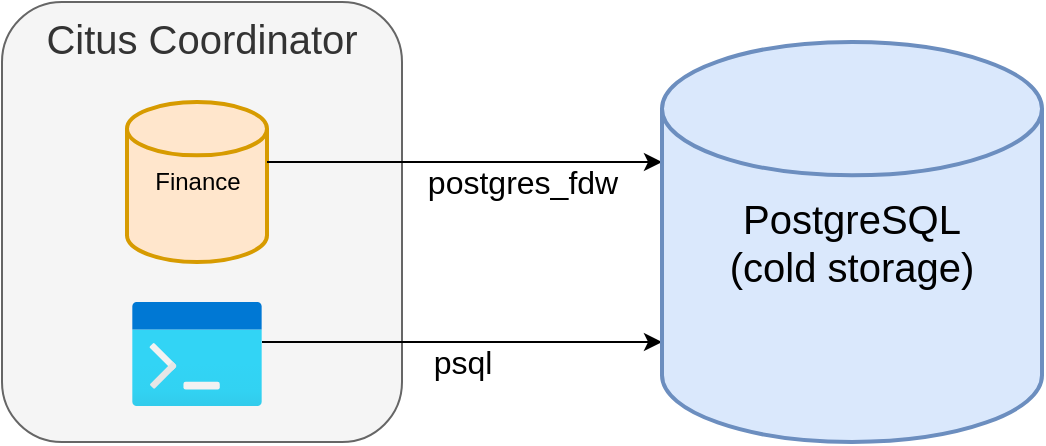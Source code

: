 <mxfile version="22.1.2" type="device" pages="2">
  <diagram name="Page-1" id="6XNmqfMBiI2EiIZUTCKr">
    <mxGraphModel dx="1434" dy="842" grid="1" gridSize="10" guides="1" tooltips="1" connect="1" arrows="1" fold="1" page="1" pageScale="1" pageWidth="850" pageHeight="1100" math="0" shadow="0">
      <root>
        <mxCell id="0" />
        <mxCell id="1" parent="0" />
        <mxCell id="Pj9AIgrMs4LZQuUBmJ1u-5" value="Citus Coordinator" style="rounded=1;whiteSpace=wrap;html=1;verticalAlign=top;fontSize=20;fillColor=#f5f5f5;fontColor=#333333;strokeColor=#666666;" parent="1" vertex="1">
          <mxGeometry x="120" y="130" width="200" height="220" as="geometry" />
        </mxCell>
        <mxCell id="Pj9AIgrMs4LZQuUBmJ1u-3" style="edgeStyle=orthogonalEdgeStyle;rounded=0;orthogonalLoop=1;jettySize=auto;html=1;" parent="1" source="Pj9AIgrMs4LZQuUBmJ1u-8" target="Pj9AIgrMs4LZQuUBmJ1u-2" edge="1">
          <mxGeometry relative="1" as="geometry">
            <Array as="points">
              <mxPoint x="340" y="300" />
              <mxPoint x="340" y="300" />
            </Array>
          </mxGeometry>
        </mxCell>
        <mxCell id="Pj9AIgrMs4LZQuUBmJ1u-4" value="psql" style="edgeLabel;html=1;align=center;verticalAlign=middle;resizable=0;points=[];fontSize=16;" parent="Pj9AIgrMs4LZQuUBmJ1u-3" vertex="1" connectable="0">
          <mxGeometry x="0.312" y="-2" relative="1" as="geometry">
            <mxPoint x="-31" y="8" as="offset" />
          </mxGeometry>
        </mxCell>
        <mxCell id="Pj9AIgrMs4LZQuUBmJ1u-1" value="Finance" style="strokeWidth=2;html=1;shape=mxgraph.flowchart.database;whiteSpace=wrap;fillColor=#ffe6cc;strokeColor=#d79b00;" parent="1" vertex="1">
          <mxGeometry x="182.5" y="180" width="70" height="80" as="geometry" />
        </mxCell>
        <mxCell id="Pj9AIgrMs4LZQuUBmJ1u-6" style="edgeStyle=orthogonalEdgeStyle;rounded=0;orthogonalLoop=1;jettySize=auto;html=1;startArrow=classic;startFill=1;endArrow=none;endFill=0;" parent="1" source="Pj9AIgrMs4LZQuUBmJ1u-2" target="Pj9AIgrMs4LZQuUBmJ1u-1" edge="1">
          <mxGeometry relative="1" as="geometry">
            <Array as="points">
              <mxPoint x="410" y="210" />
              <mxPoint x="410" y="210" />
            </Array>
          </mxGeometry>
        </mxCell>
        <mxCell id="Pj9AIgrMs4LZQuUBmJ1u-7" value="postgres_fdw" style="edgeLabel;html=1;align=center;verticalAlign=middle;resizable=0;points=[];fontSize=16;" parent="Pj9AIgrMs4LZQuUBmJ1u-6" vertex="1" connectable="0">
          <mxGeometry x="-0.292" y="-3" relative="1" as="geometry">
            <mxPoint y="13" as="offset" />
          </mxGeometry>
        </mxCell>
        <mxCell id="Pj9AIgrMs4LZQuUBmJ1u-2" value="PostgreSQL&lt;br&gt;(cold storage)" style="strokeWidth=2;html=1;shape=mxgraph.flowchart.database;whiteSpace=wrap;fontSize=20;fillColor=#dae8fc;strokeColor=#6c8ebf;" parent="1" vertex="1">
          <mxGeometry x="450" y="150" width="190" height="200" as="geometry" />
        </mxCell>
        <mxCell id="Pj9AIgrMs4LZQuUBmJ1u-8" value="" style="image;aspect=fixed;html=1;points=[];align=center;fontSize=12;image=img/lib/azure2/general/Dev_Console.svg;" parent="1" vertex="1">
          <mxGeometry x="185" y="280" width="65" height="52" as="geometry" />
        </mxCell>
      </root>
    </mxGraphModel>
  </diagram>
  <diagram id="iPs5flNVO_Cz_onpEL-i" name="Page-2">
    <mxGraphModel dx="1434" dy="842" grid="1" gridSize="10" guides="1" tooltips="1" connect="1" arrows="1" fold="1" page="1" pageScale="1" pageWidth="850" pageHeight="1100" math="0" shadow="0">
      <root>
        <mxCell id="0" />
        <mxCell id="1" parent="0" />
        <mxCell id="QGom2XaNp7fpjN5aCH-f-1" value="Cold storage" style="rounded=1;whiteSpace=wrap;html=1;verticalAlign=top;fontSize=20;fillColor=#dae8fc;strokeColor=#6c8ebf;" vertex="1" parent="1">
          <mxGeometry x="70" y="80" width="430" height="160" as="geometry" />
        </mxCell>
        <mxCell id="QGom2XaNp7fpjN5aCH-f-2" style="edgeStyle=orthogonalEdgeStyle;rounded=0;orthogonalLoop=1;jettySize=auto;html=1;" edge="1" parent="1" source="QGom2XaNp7fpjN5aCH-f-4" target="QGom2XaNp7fpjN5aCH-f-6">
          <mxGeometry relative="1" as="geometry" />
        </mxCell>
        <mxCell id="QGom2XaNp7fpjN5aCH-f-3" value="INSERT SELECT" style="edgeLabel;html=1;align=center;verticalAlign=middle;resizable=0;points=[];labelBackgroundColor=none;fontSize=14;" vertex="1" connectable="0" parent="QGom2XaNp7fpjN5aCH-f-2">
          <mxGeometry x="0.307" y="-4" relative="1" as="geometry">
            <mxPoint x="-18" y="-24" as="offset" />
          </mxGeometry>
        </mxCell>
        <mxCell id="QGom2XaNp7fpjN5aCH-f-4" value="public.&lt;br&gt;citus_acc_data" style="swimlane;childLayout=stackLayout;horizontal=1;startSize=50;horizontalStack=0;rounded=1;fontSize=14;fontStyle=0;strokeWidth=2;resizeParent=0;resizeLast=1;shadow=0;dashed=0;align=center;arcSize=4;whiteSpace=wrap;html=1;" vertex="1" parent="1">
          <mxGeometry x="90" y="140" width="120" height="80" as="geometry" />
        </mxCell>
        <mxCell id="QGom2XaNp7fpjN5aCH-f-5" value="Foreign table" style="align=left;strokeColor=none;fillColor=none;spacingLeft=4;fontSize=12;verticalAlign=top;resizable=0;rotatable=0;part=1;html=1;" vertex="1" parent="QGom2XaNp7fpjN5aCH-f-4">
          <mxGeometry y="50" width="120" height="30" as="geometry" />
        </mxCell>
        <mxCell id="QGom2XaNp7fpjN5aCH-f-6" value="archdata.&lt;br&gt;acc_data" style="swimlane;childLayout=stackLayout;horizontal=1;startSize=50;horizontalStack=0;rounded=1;fontSize=14;fontStyle=0;strokeWidth=2;resizeParent=0;resizeLast=1;shadow=0;dashed=0;align=center;arcSize=4;whiteSpace=wrap;html=1;" vertex="1" parent="1">
          <mxGeometry x="360" y="140" width="120" height="80" as="geometry" />
        </mxCell>
        <mxCell id="QGom2XaNp7fpjN5aCH-f-7" value="Local table" style="align=left;strokeColor=none;fillColor=none;spacingLeft=4;fontSize=12;verticalAlign=top;resizable=0;rotatable=0;part=1;html=1;" vertex="1" parent="QGom2XaNp7fpjN5aCH-f-6">
          <mxGeometry y="50" width="120" height="30" as="geometry" />
        </mxCell>
      </root>
    </mxGraphModel>
  </diagram>
</mxfile>
